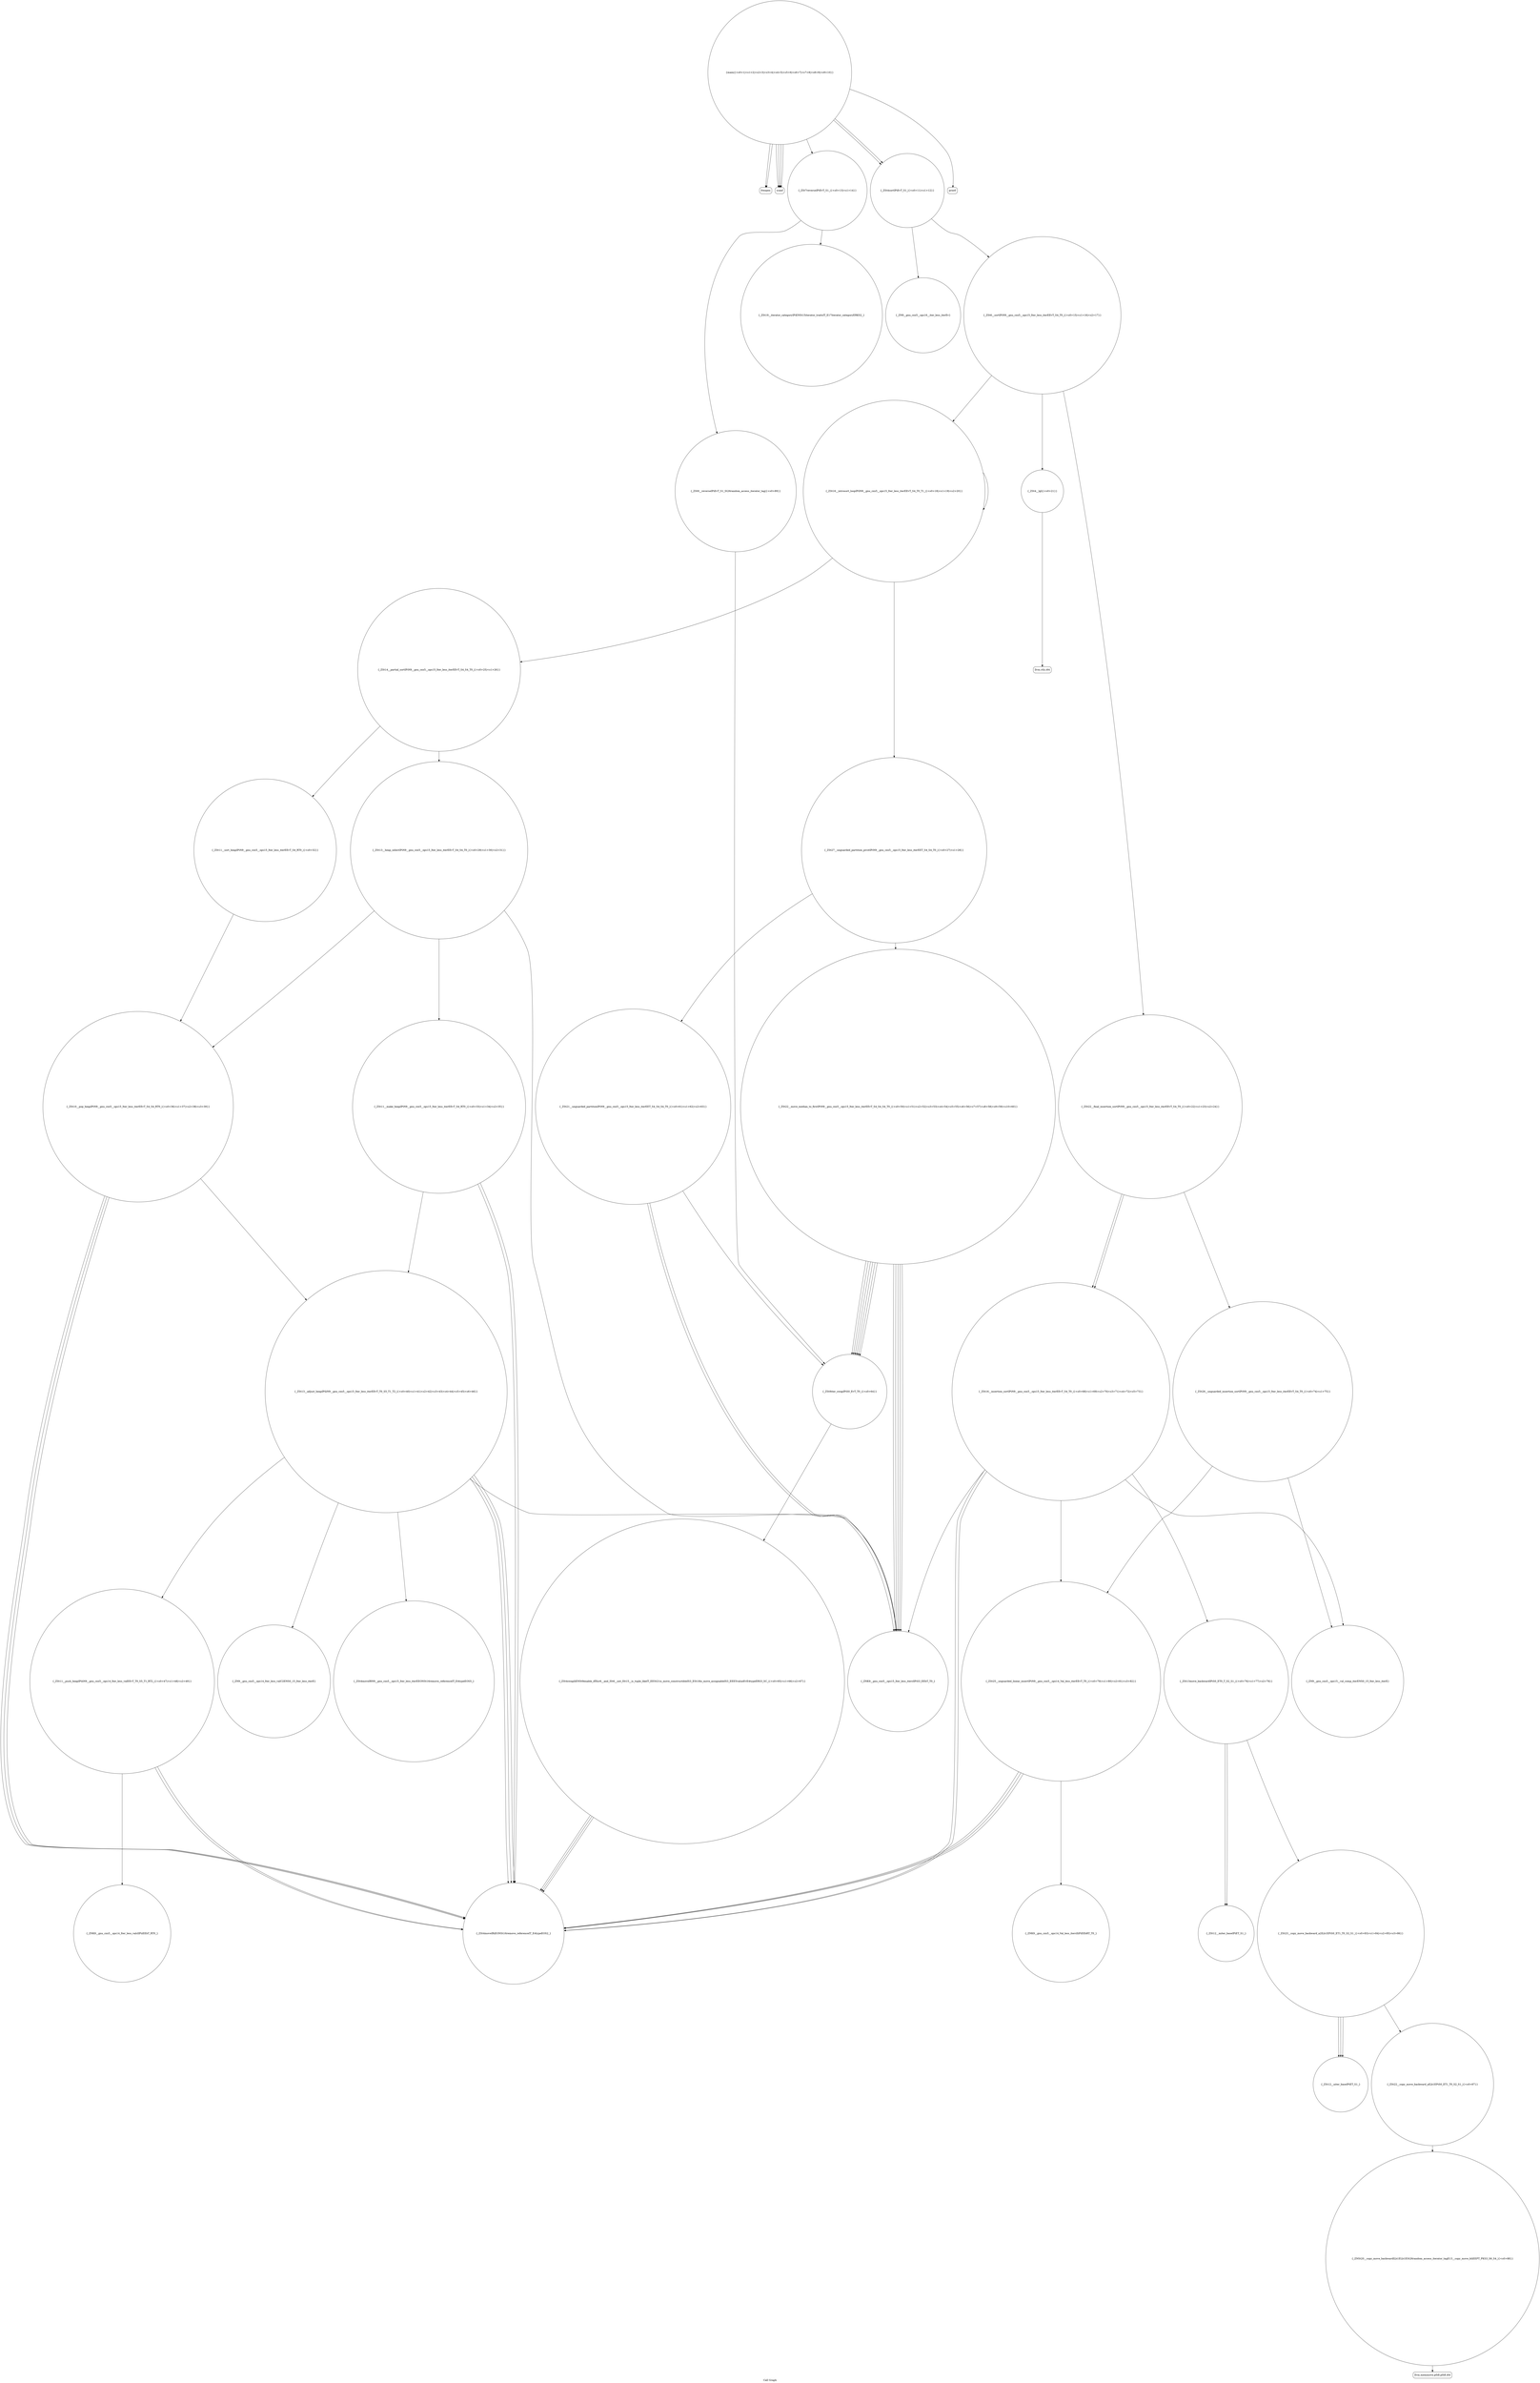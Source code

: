 digraph "Call Graph" {
	label="Call Graph";

	Node0x55e9e3201f80 [shape=record,shape=circle,label="{main|{<s0>1|<s1>2|<s2>3|<s3>4|<s4>5|<s5>6|<s6>7|<s7>8|<s8>9|<s9>10}}"];
	Node0x55e9e3201f80:s0 -> Node0x55e9e3202410[color=black];
	Node0x55e9e3201f80:s1 -> Node0x55e9e3202410[color=black];
	Node0x55e9e3201f80:s2 -> Node0x55e9e3202490[color=black];
	Node0x55e9e3201f80:s3 -> Node0x55e9e3202490[color=black];
	Node0x55e9e3201f80:s4 -> Node0x55e9e3202490[color=black];
	Node0x55e9e3201f80:s5 -> Node0x55e9e3202490[color=black];
	Node0x55e9e3201f80:s6 -> Node0x55e9e3202510[color=black];
	Node0x55e9e3201f80:s7 -> Node0x55e9e3202510[color=black];
	Node0x55e9e3201f80:s8 -> Node0x55e9e3202590[color=black];
	Node0x55e9e3201f80:s9 -> Node0x55e9e3202610[color=black];
	Node0x55e9e3203090 [shape=record,shape=circle,label="{_ZSt9iter_swapIPiS0_EvT_T0_|{<s0>64}}"];
	Node0x55e9e3203090:s0 -> Node0x55e9e3203110[color=black];
	Node0x55e9e3202710 [shape=record,shape=circle,label="{_ZN9__gnu_cxx5__ops16__iter_less_iterEv}"];
	Node0x55e9e3203410 [shape=record,shape=circle,label="{_ZN9__gnu_cxx5__ops15__val_comp_iterENS0_15_Iter_less_iterE}"];
	Node0x55e9e3202a90 [shape=record,shape=circle,label="{_ZSt11__sort_heapIPiN9__gnu_cxx5__ops15_Iter_less_iterEEvT_S4_RT0_|{<s0>32}}"];
	Node0x55e9e3202a90:s0 -> Node0x55e9e3202c10[color=black];
	Node0x55e9e3203790 [shape=record,shape=circle,label="{_ZNK9__gnu_cxx5__ops14_Val_less_iterclIiPiEEbRT_T0_}"];
	Node0x55e9e3202e10 [shape=record,shape=circle,label="{_ZN9__gnu_cxx5__ops14_Iter_less_valC2ENS0_15_Iter_less_iterE}"];
	Node0x55e9e3202490 [shape=record,shape=Mrecord,label="{scanf}"];
	Node0x55e9e3203190 [shape=record,shape=Mrecord,label="{llvm.ctlz.i64}"];
	Node0x55e9e3202810 [shape=record,shape=circle,label="{_ZSt4__lgl|{<s0>21}}"];
	Node0x55e9e3202810:s0 -> Node0x55e9e3203190[color=black];
	Node0x55e9e3203510 [shape=record,shape=circle,label="{_ZSt12__miter_baseIPiET_S1_}"];
	Node0x55e9e3202b90 [shape=record,shape=circle,label="{_ZNK9__gnu_cxx5__ops15_Iter_less_iterclIPiS3_EEbT_T0_}"];
	Node0x55e9e3203890 [shape=record,shape=circle,label="{_ZSt19__iterator_categoryIPiENSt15iterator_traitsIT_E17iterator_categoryERKS2_}"];
	Node0x55e9e3202f10 [shape=record,shape=circle,label="{_ZNK9__gnu_cxx5__ops14_Iter_less_valclIPiiEEbT_RT0_}"];
	Node0x55e9e3202590 [shape=record,shape=circle,label="{_ZSt7reverseIPiEvT_S1_|{<s0>13|<s1>14}}"];
	Node0x55e9e3202590:s0 -> Node0x55e9e3203890[color=black];
	Node0x55e9e3202590:s1 -> Node0x55e9e3203810[color=black];
	Node0x55e9e3203290 [shape=record,shape=circle,label="{_ZSt26__unguarded_insertion_sortIPiN9__gnu_cxx5__ops15_Iter_less_iterEEvT_S4_T0_|{<s0>74|<s1>75}}"];
	Node0x55e9e3203290:s0 -> Node0x55e9e3203410[color=black];
	Node0x55e9e3203290:s1 -> Node0x55e9e3203390[color=black];
	Node0x55e9e3202910 [shape=record,shape=circle,label="{_ZSt14__partial_sortIPiN9__gnu_cxx5__ops15_Iter_less_iterEEvT_S4_S4_T0_|{<s0>25|<s1>26}}"];
	Node0x55e9e3202910:s0 -> Node0x55e9e3202a10[color=black];
	Node0x55e9e3202910:s1 -> Node0x55e9e3202a90[color=black];
	Node0x55e9e3203610 [shape=record,shape=circle,label="{_ZSt12__niter_baseIPiET_S1_}"];
	Node0x55e9e3202c90 [shape=record,shape=circle,label="{_ZSt4moveIRiEONSt16remove_referenceIT_E4typeEOS2_}"];
	Node0x55e9e3203010 [shape=record,shape=circle,label="{_ZSt21__unguarded_partitionIPiN9__gnu_cxx5__ops15_Iter_less_iterEET_S4_S4_S4_T0_|{<s0>61|<s1>62|<s2>63}}"];
	Node0x55e9e3203010:s0 -> Node0x55e9e3202b90[color=black];
	Node0x55e9e3203010:s1 -> Node0x55e9e3202b90[color=black];
	Node0x55e9e3203010:s2 -> Node0x55e9e3203090[color=black];
	Node0x55e9e3202690 [shape=record,shape=circle,label="{_ZSt6__sortIPiN9__gnu_cxx5__ops15_Iter_less_iterEEvT_S4_T0_|{<s0>15|<s1>16|<s2>17}}"];
	Node0x55e9e3202690:s0 -> Node0x55e9e3202810[color=black];
	Node0x55e9e3202690:s1 -> Node0x55e9e3202790[color=black];
	Node0x55e9e3202690:s2 -> Node0x55e9e3202890[color=black];
	Node0x55e9e3203390 [shape=record,shape=circle,label="{_ZSt25__unguarded_linear_insertIPiN9__gnu_cxx5__ops14_Val_less_iterEEvT_T0_|{<s0>79|<s1>80|<s2>81|<s3>82}}"];
	Node0x55e9e3203390:s0 -> Node0x55e9e3202c90[color=black];
	Node0x55e9e3203390:s1 -> Node0x55e9e3203790[color=black];
	Node0x55e9e3203390:s2 -> Node0x55e9e3202c90[color=black];
	Node0x55e9e3203390:s3 -> Node0x55e9e3202c90[color=black];
	Node0x55e9e3202a10 [shape=record,shape=circle,label="{_ZSt13__heap_selectIPiN9__gnu_cxx5__ops15_Iter_less_iterEEvT_S4_S4_T0_|{<s0>29|<s1>30|<s2>31}}"];
	Node0x55e9e3202a10:s0 -> Node0x55e9e3202b10[color=black];
	Node0x55e9e3202a10:s1 -> Node0x55e9e3202b90[color=black];
	Node0x55e9e3202a10:s2 -> Node0x55e9e3202c10[color=black];
	Node0x55e9e3203710 [shape=record,shape=Mrecord,label="{llvm.memmove.p0i8.p0i8.i64}"];
	Node0x55e9e3202d90 [shape=record,shape=circle,label="{_ZSt4moveIRN9__gnu_cxx5__ops15_Iter_less_iterEEONSt16remove_referenceIT_E4typeEOS5_}"];
	Node0x55e9e3202410 [shape=record,shape=Mrecord,label="{freopen}"];
	Node0x55e9e3203110 [shape=record,shape=circle,label="{_ZSt4swapIiENSt9enable_ifIXsr6__and_ISt6__not_ISt15__is_tuple_likeIT_EESt21is_move_constructibleIS3_ESt18is_move_assignableIS3_EEE5valueEvE4typeERS3_SC_|{<s0>65|<s1>66|<s2>67}}"];
	Node0x55e9e3203110:s0 -> Node0x55e9e3202c90[color=black];
	Node0x55e9e3203110:s1 -> Node0x55e9e3202c90[color=black];
	Node0x55e9e3203110:s2 -> Node0x55e9e3202c90[color=black];
	Node0x55e9e3202790 [shape=record,shape=circle,label="{_ZSt16__introsort_loopIPilN9__gnu_cxx5__ops15_Iter_less_iterEEvT_S4_T0_T1_|{<s0>18|<s1>19|<s2>20}}"];
	Node0x55e9e3202790:s0 -> Node0x55e9e3202910[color=black];
	Node0x55e9e3202790:s1 -> Node0x55e9e3202990[color=black];
	Node0x55e9e3202790:s2 -> Node0x55e9e3202790[color=black];
	Node0x55e9e3203490 [shape=record,shape=circle,label="{_ZSt23__copy_move_backward_a2ILb1EPiS0_ET1_T0_S2_S1_|{<s0>83|<s1>84|<s2>85|<s3>86}}"];
	Node0x55e9e3203490:s0 -> Node0x55e9e3203610[color=black];
	Node0x55e9e3203490:s1 -> Node0x55e9e3203610[color=black];
	Node0x55e9e3203490:s2 -> Node0x55e9e3203610[color=black];
	Node0x55e9e3203490:s3 -> Node0x55e9e3203590[color=black];
	Node0x55e9e3202b10 [shape=record,shape=circle,label="{_ZSt11__make_heapIPiN9__gnu_cxx5__ops15_Iter_less_iterEEvT_S4_RT0_|{<s0>33|<s1>34|<s2>35}}"];
	Node0x55e9e3202b10:s0 -> Node0x55e9e3202c90[color=black];
	Node0x55e9e3202b10:s1 -> Node0x55e9e3202c90[color=black];
	Node0x55e9e3202b10:s2 -> Node0x55e9e3202d10[color=black];
	Node0x55e9e3203810 [shape=record,shape=circle,label="{_ZSt9__reverseIPiEvT_S1_St26random_access_iterator_tag|{<s0>89}}"];
	Node0x55e9e3203810:s0 -> Node0x55e9e3203090[color=black];
	Node0x55e9e3202e90 [shape=record,shape=circle,label="{_ZSt11__push_heapIPiliN9__gnu_cxx5__ops14_Iter_less_valEEvT_T0_S5_T1_RT2_|{<s0>47|<s1>48|<s2>49}}"];
	Node0x55e9e3202e90:s0 -> Node0x55e9e3202f10[color=black];
	Node0x55e9e3202e90:s1 -> Node0x55e9e3202c90[color=black];
	Node0x55e9e3202e90:s2 -> Node0x55e9e3202c90[color=black];
	Node0x55e9e3202510 [shape=record,shape=circle,label="{_ZSt4sortIPiEvT_S1_|{<s0>11|<s1>12}}"];
	Node0x55e9e3202510:s0 -> Node0x55e9e3202710[color=black];
	Node0x55e9e3202510:s1 -> Node0x55e9e3202690[color=black];
	Node0x55e9e3203210 [shape=record,shape=circle,label="{_ZSt16__insertion_sortIPiN9__gnu_cxx5__ops15_Iter_less_iterEEvT_S4_T0_|{<s0>68|<s1>69|<s2>70|<s3>71|<s4>72|<s5>73}}"];
	Node0x55e9e3203210:s0 -> Node0x55e9e3202b90[color=black];
	Node0x55e9e3203210:s1 -> Node0x55e9e3202c90[color=black];
	Node0x55e9e3203210:s2 -> Node0x55e9e3203310[color=black];
	Node0x55e9e3203210:s3 -> Node0x55e9e3202c90[color=black];
	Node0x55e9e3203210:s4 -> Node0x55e9e3203410[color=black];
	Node0x55e9e3203210:s5 -> Node0x55e9e3203390[color=black];
	Node0x55e9e3202890 [shape=record,shape=circle,label="{_ZSt22__final_insertion_sortIPiN9__gnu_cxx5__ops15_Iter_less_iterEEvT_S4_T0_|{<s0>22|<s1>23|<s2>24}}"];
	Node0x55e9e3202890:s0 -> Node0x55e9e3203210[color=black];
	Node0x55e9e3202890:s1 -> Node0x55e9e3203290[color=black];
	Node0x55e9e3202890:s2 -> Node0x55e9e3203210[color=black];
	Node0x55e9e3203590 [shape=record,shape=circle,label="{_ZSt22__copy_move_backward_aILb1EPiS0_ET1_T0_S2_S1_|{<s0>87}}"];
	Node0x55e9e3203590:s0 -> Node0x55e9e3203690[color=black];
	Node0x55e9e3202c10 [shape=record,shape=circle,label="{_ZSt10__pop_heapIPiN9__gnu_cxx5__ops15_Iter_less_iterEEvT_S4_S4_RT0_|{<s0>36|<s1>37|<s2>38|<s3>39}}"];
	Node0x55e9e3202c10:s0 -> Node0x55e9e3202c90[color=black];
	Node0x55e9e3202c10:s1 -> Node0x55e9e3202c90[color=black];
	Node0x55e9e3202c10:s2 -> Node0x55e9e3202c90[color=black];
	Node0x55e9e3202c10:s3 -> Node0x55e9e3202d10[color=black];
	Node0x55e9e3202f90 [shape=record,shape=circle,label="{_ZSt22__move_median_to_firstIPiN9__gnu_cxx5__ops15_Iter_less_iterEEvT_S4_S4_S4_T0_|{<s0>50|<s1>51|<s2>52|<s3>53|<s4>54|<s5>55|<s6>56|<s7>57|<s8>58|<s9>59|<s10>60}}"];
	Node0x55e9e3202f90:s0 -> Node0x55e9e3202b90[color=black];
	Node0x55e9e3202f90:s1 -> Node0x55e9e3202b90[color=black];
	Node0x55e9e3202f90:s2 -> Node0x55e9e3203090[color=black];
	Node0x55e9e3202f90:s3 -> Node0x55e9e3202b90[color=black];
	Node0x55e9e3202f90:s4 -> Node0x55e9e3203090[color=black];
	Node0x55e9e3202f90:s5 -> Node0x55e9e3203090[color=black];
	Node0x55e9e3202f90:s6 -> Node0x55e9e3202b90[color=black];
	Node0x55e9e3202f90:s7 -> Node0x55e9e3203090[color=black];
	Node0x55e9e3202f90:s8 -> Node0x55e9e3202b90[color=black];
	Node0x55e9e3202f90:s9 -> Node0x55e9e3203090[color=black];
	Node0x55e9e3202f90:s10 -> Node0x55e9e3203090[color=black];
	Node0x55e9e3202610 [shape=record,shape=Mrecord,label="{printf}"];
	Node0x55e9e3203310 [shape=record,shape=circle,label="{_ZSt13move_backwardIPiS0_ET0_T_S2_S1_|{<s0>76|<s1>77|<s2>78}}"];
	Node0x55e9e3203310:s0 -> Node0x55e9e3203510[color=black];
	Node0x55e9e3203310:s1 -> Node0x55e9e3203510[color=black];
	Node0x55e9e3203310:s2 -> Node0x55e9e3203490[color=black];
	Node0x55e9e3202990 [shape=record,shape=circle,label="{_ZSt27__unguarded_partition_pivotIPiN9__gnu_cxx5__ops15_Iter_less_iterEET_S4_S4_T0_|{<s0>27|<s1>28}}"];
	Node0x55e9e3202990:s0 -> Node0x55e9e3202f90[color=black];
	Node0x55e9e3202990:s1 -> Node0x55e9e3203010[color=black];
	Node0x55e9e3203690 [shape=record,shape=circle,label="{_ZNSt20__copy_move_backwardILb1ELb1ESt26random_access_iterator_tagE13__copy_move_bIiEEPT_PKS3_S6_S4_|{<s0>88}}"];
	Node0x55e9e3203690:s0 -> Node0x55e9e3203710[color=black];
	Node0x55e9e3202d10 [shape=record,shape=circle,label="{_ZSt13__adjust_heapIPiliN9__gnu_cxx5__ops15_Iter_less_iterEEvT_T0_S5_T1_T2_|{<s0>40|<s1>41|<s2>42|<s3>43|<s4>44|<s5>45|<s6>46}}"];
	Node0x55e9e3202d10:s0 -> Node0x55e9e3202b90[color=black];
	Node0x55e9e3202d10:s1 -> Node0x55e9e3202c90[color=black];
	Node0x55e9e3202d10:s2 -> Node0x55e9e3202c90[color=black];
	Node0x55e9e3202d10:s3 -> Node0x55e9e3202d90[color=black];
	Node0x55e9e3202d10:s4 -> Node0x55e9e3202e10[color=black];
	Node0x55e9e3202d10:s5 -> Node0x55e9e3202c90[color=black];
	Node0x55e9e3202d10:s6 -> Node0x55e9e3202e90[color=black];
}
